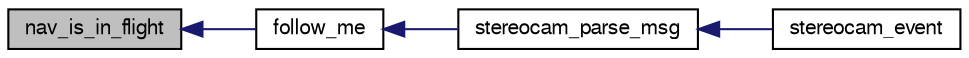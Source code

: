 digraph "nav_is_in_flight"
{
  edge [fontname="FreeSans",fontsize="10",labelfontname="FreeSans",labelfontsize="10"];
  node [fontname="FreeSans",fontsize="10",shape=record];
  rankdir="LR";
  Node1 [label="nav_is_in_flight",height=0.2,width=0.4,color="black", fillcolor="grey75", style="filled", fontcolor="black"];
  Node1 -> Node2 [dir="back",color="midnightblue",fontsize="10",style="solid",fontname="FreeSans"];
  Node2 [label="follow_me",height=0.2,width=0.4,color="black", fillcolor="white", style="filled",URL="$follow__me_8h.html#a86b645981e64487edee42fa1bf3bc848"];
  Node2 -> Node3 [dir="back",color="midnightblue",fontsize="10",style="solid",fontname="FreeSans"];
  Node3 [label="stereocam_parse_msg",height=0.2,width=0.4,color="black", fillcolor="white", style="filled",URL="$stereocam_8c.html#a94fa0136a9ee836602da3816c515ed1f"];
  Node3 -> Node4 [dir="back",color="midnightblue",fontsize="10",style="solid",fontname="FreeSans"];
  Node4 [label="stereocam_event",height=0.2,width=0.4,color="black", fillcolor="white", style="filled",URL="$stereocam_8h.html#a95bf6b29adccc637ae2d86539a211d28"];
}
